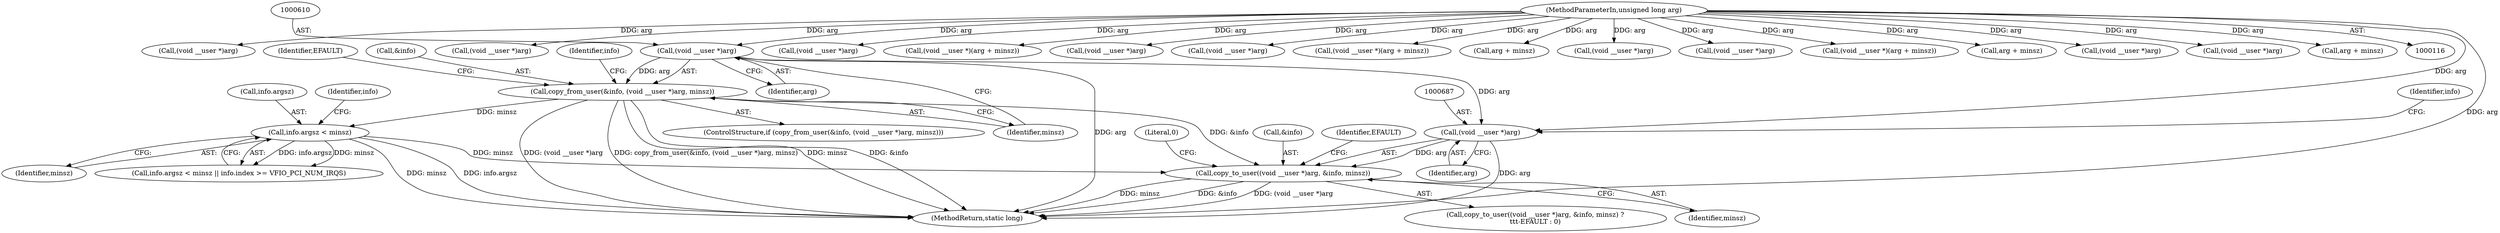 digraph "0_linux_05692d7005a364add85c6e25a6c4447ce08f913a@API" {
"1000685" [label="(Call,copy_to_user((void __user *)arg, &info, minsz))"];
"1000686" [label="(Call,(void __user *)arg)"];
"1000609" [label="(Call,(void __user *)arg)"];
"1000119" [label="(MethodParameterIn,unsigned long arg)"];
"1000606" [label="(Call,copy_from_user(&info, (void __user *)arg, minsz))"];
"1000618" [label="(Call,info.argsz < minsz)"];
"1000716" [label="(Call,(void __user *)arg)"];
"1000620" [label="(Identifier,info)"];
"1000618" [label="(Call,info.argsz < minsz)"];
"1000684" [label="(Call,copy_to_user((void __user *)arg, &info, minsz) ?\n\t\t\t-EFAULT : 0)"];
"1000609" [label="(Call,(void __user *)arg)"];
"1000607" [label="(Call,&info)"];
"1000686" [label="(Call,(void __user *)arg)"];
"1001122" [label="(Call,(void __user *)arg)"];
"1000136" [label="(Call,(void __user *)arg)"];
"1000685" [label="(Call,copy_to_user((void __user *)arg, &info, minsz))"];
"1000693" [label="(Identifier,EFAULT)"];
"1000611" [label="(Identifier,arg)"];
"1001380" [label="(MethodReturn,static long)"];
"1000832" [label="(Call,(void __user *)(arg + minsz))"];
"1001058" [label="(Call,(void __user *)arg)"];
"1000694" [label="(Literal,0)"];
"1000119" [label="(MethodParameterIn,unsigned long arg)"];
"1000589" [label="(Call,(void __user *)arg)"];
"1001074" [label="(Call,(void __user *)(arg + minsz))"];
"1000606" [label="(Call,copy_from_user(&info, (void __user *)arg, minsz))"];
"1000617" [label="(Call,info.argsz < minsz || info.index >= VFIO_PCI_NUM_IRQS)"];
"1000834" [label="(Call,arg + minsz)"];
"1000557" [label="(Call,(void __user *)arg)"];
"1000212" [label="(Call,(void __user *)arg)"];
"1001229" [label="(Call,(void __user *)(arg + minsz))"];
"1000615" [label="(Identifier,EFAULT)"];
"1001231" [label="(Call,arg + minsz)"];
"1000622" [label="(Identifier,minsz)"];
"1000688" [label="(Identifier,arg)"];
"1000605" [label="(ControlStructure,if (copy_from_user(&info, (void __user *)arg, minsz)))"];
"1000691" [label="(Identifier,minsz)"];
"1000922" [label="(Call,(void __user *)arg)"];
"1000625" [label="(Identifier,info)"];
"1000619" [label="(Call,info.argsz)"];
"1000612" [label="(Identifier,minsz)"];
"1000689" [label="(Call,&info)"];
"1000183" [label="(Call,(void __user *)arg)"];
"1000690" [label="(Identifier,info)"];
"1001076" [label="(Call,arg + minsz)"];
"1000685" -> "1000684"  [label="AST: "];
"1000685" -> "1000691"  [label="CFG: "];
"1000686" -> "1000685"  [label="AST: "];
"1000689" -> "1000685"  [label="AST: "];
"1000691" -> "1000685"  [label="AST: "];
"1000693" -> "1000685"  [label="CFG: "];
"1000694" -> "1000685"  [label="CFG: "];
"1000685" -> "1001380"  [label="DDG: &info"];
"1000685" -> "1001380"  [label="DDG: (void __user *)arg"];
"1000685" -> "1001380"  [label="DDG: minsz"];
"1000686" -> "1000685"  [label="DDG: arg"];
"1000606" -> "1000685"  [label="DDG: &info"];
"1000618" -> "1000685"  [label="DDG: minsz"];
"1000686" -> "1000688"  [label="CFG: "];
"1000687" -> "1000686"  [label="AST: "];
"1000688" -> "1000686"  [label="AST: "];
"1000690" -> "1000686"  [label="CFG: "];
"1000686" -> "1001380"  [label="DDG: arg"];
"1000609" -> "1000686"  [label="DDG: arg"];
"1000119" -> "1000686"  [label="DDG: arg"];
"1000609" -> "1000606"  [label="AST: "];
"1000609" -> "1000611"  [label="CFG: "];
"1000610" -> "1000609"  [label="AST: "];
"1000611" -> "1000609"  [label="AST: "];
"1000612" -> "1000609"  [label="CFG: "];
"1000609" -> "1001380"  [label="DDG: arg"];
"1000609" -> "1000606"  [label="DDG: arg"];
"1000119" -> "1000609"  [label="DDG: arg"];
"1000119" -> "1000116"  [label="AST: "];
"1000119" -> "1001380"  [label="DDG: arg"];
"1000119" -> "1000136"  [label="DDG: arg"];
"1000119" -> "1000183"  [label="DDG: arg"];
"1000119" -> "1000212"  [label="DDG: arg"];
"1000119" -> "1000557"  [label="DDG: arg"];
"1000119" -> "1000589"  [label="DDG: arg"];
"1000119" -> "1000716"  [label="DDG: arg"];
"1000119" -> "1000832"  [label="DDG: arg"];
"1000119" -> "1000834"  [label="DDG: arg"];
"1000119" -> "1000922"  [label="DDG: arg"];
"1000119" -> "1001058"  [label="DDG: arg"];
"1000119" -> "1001074"  [label="DDG: arg"];
"1000119" -> "1001076"  [label="DDG: arg"];
"1000119" -> "1001122"  [label="DDG: arg"];
"1000119" -> "1001229"  [label="DDG: arg"];
"1000119" -> "1001231"  [label="DDG: arg"];
"1000606" -> "1000605"  [label="AST: "];
"1000606" -> "1000612"  [label="CFG: "];
"1000607" -> "1000606"  [label="AST: "];
"1000612" -> "1000606"  [label="AST: "];
"1000615" -> "1000606"  [label="CFG: "];
"1000620" -> "1000606"  [label="CFG: "];
"1000606" -> "1001380"  [label="DDG: &info"];
"1000606" -> "1001380"  [label="DDG: (void __user *)arg"];
"1000606" -> "1001380"  [label="DDG: copy_from_user(&info, (void __user *)arg, minsz)"];
"1000606" -> "1001380"  [label="DDG: minsz"];
"1000606" -> "1000618"  [label="DDG: minsz"];
"1000618" -> "1000617"  [label="AST: "];
"1000618" -> "1000622"  [label="CFG: "];
"1000619" -> "1000618"  [label="AST: "];
"1000622" -> "1000618"  [label="AST: "];
"1000625" -> "1000618"  [label="CFG: "];
"1000617" -> "1000618"  [label="CFG: "];
"1000618" -> "1001380"  [label="DDG: minsz"];
"1000618" -> "1001380"  [label="DDG: info.argsz"];
"1000618" -> "1000617"  [label="DDG: info.argsz"];
"1000618" -> "1000617"  [label="DDG: minsz"];
}
